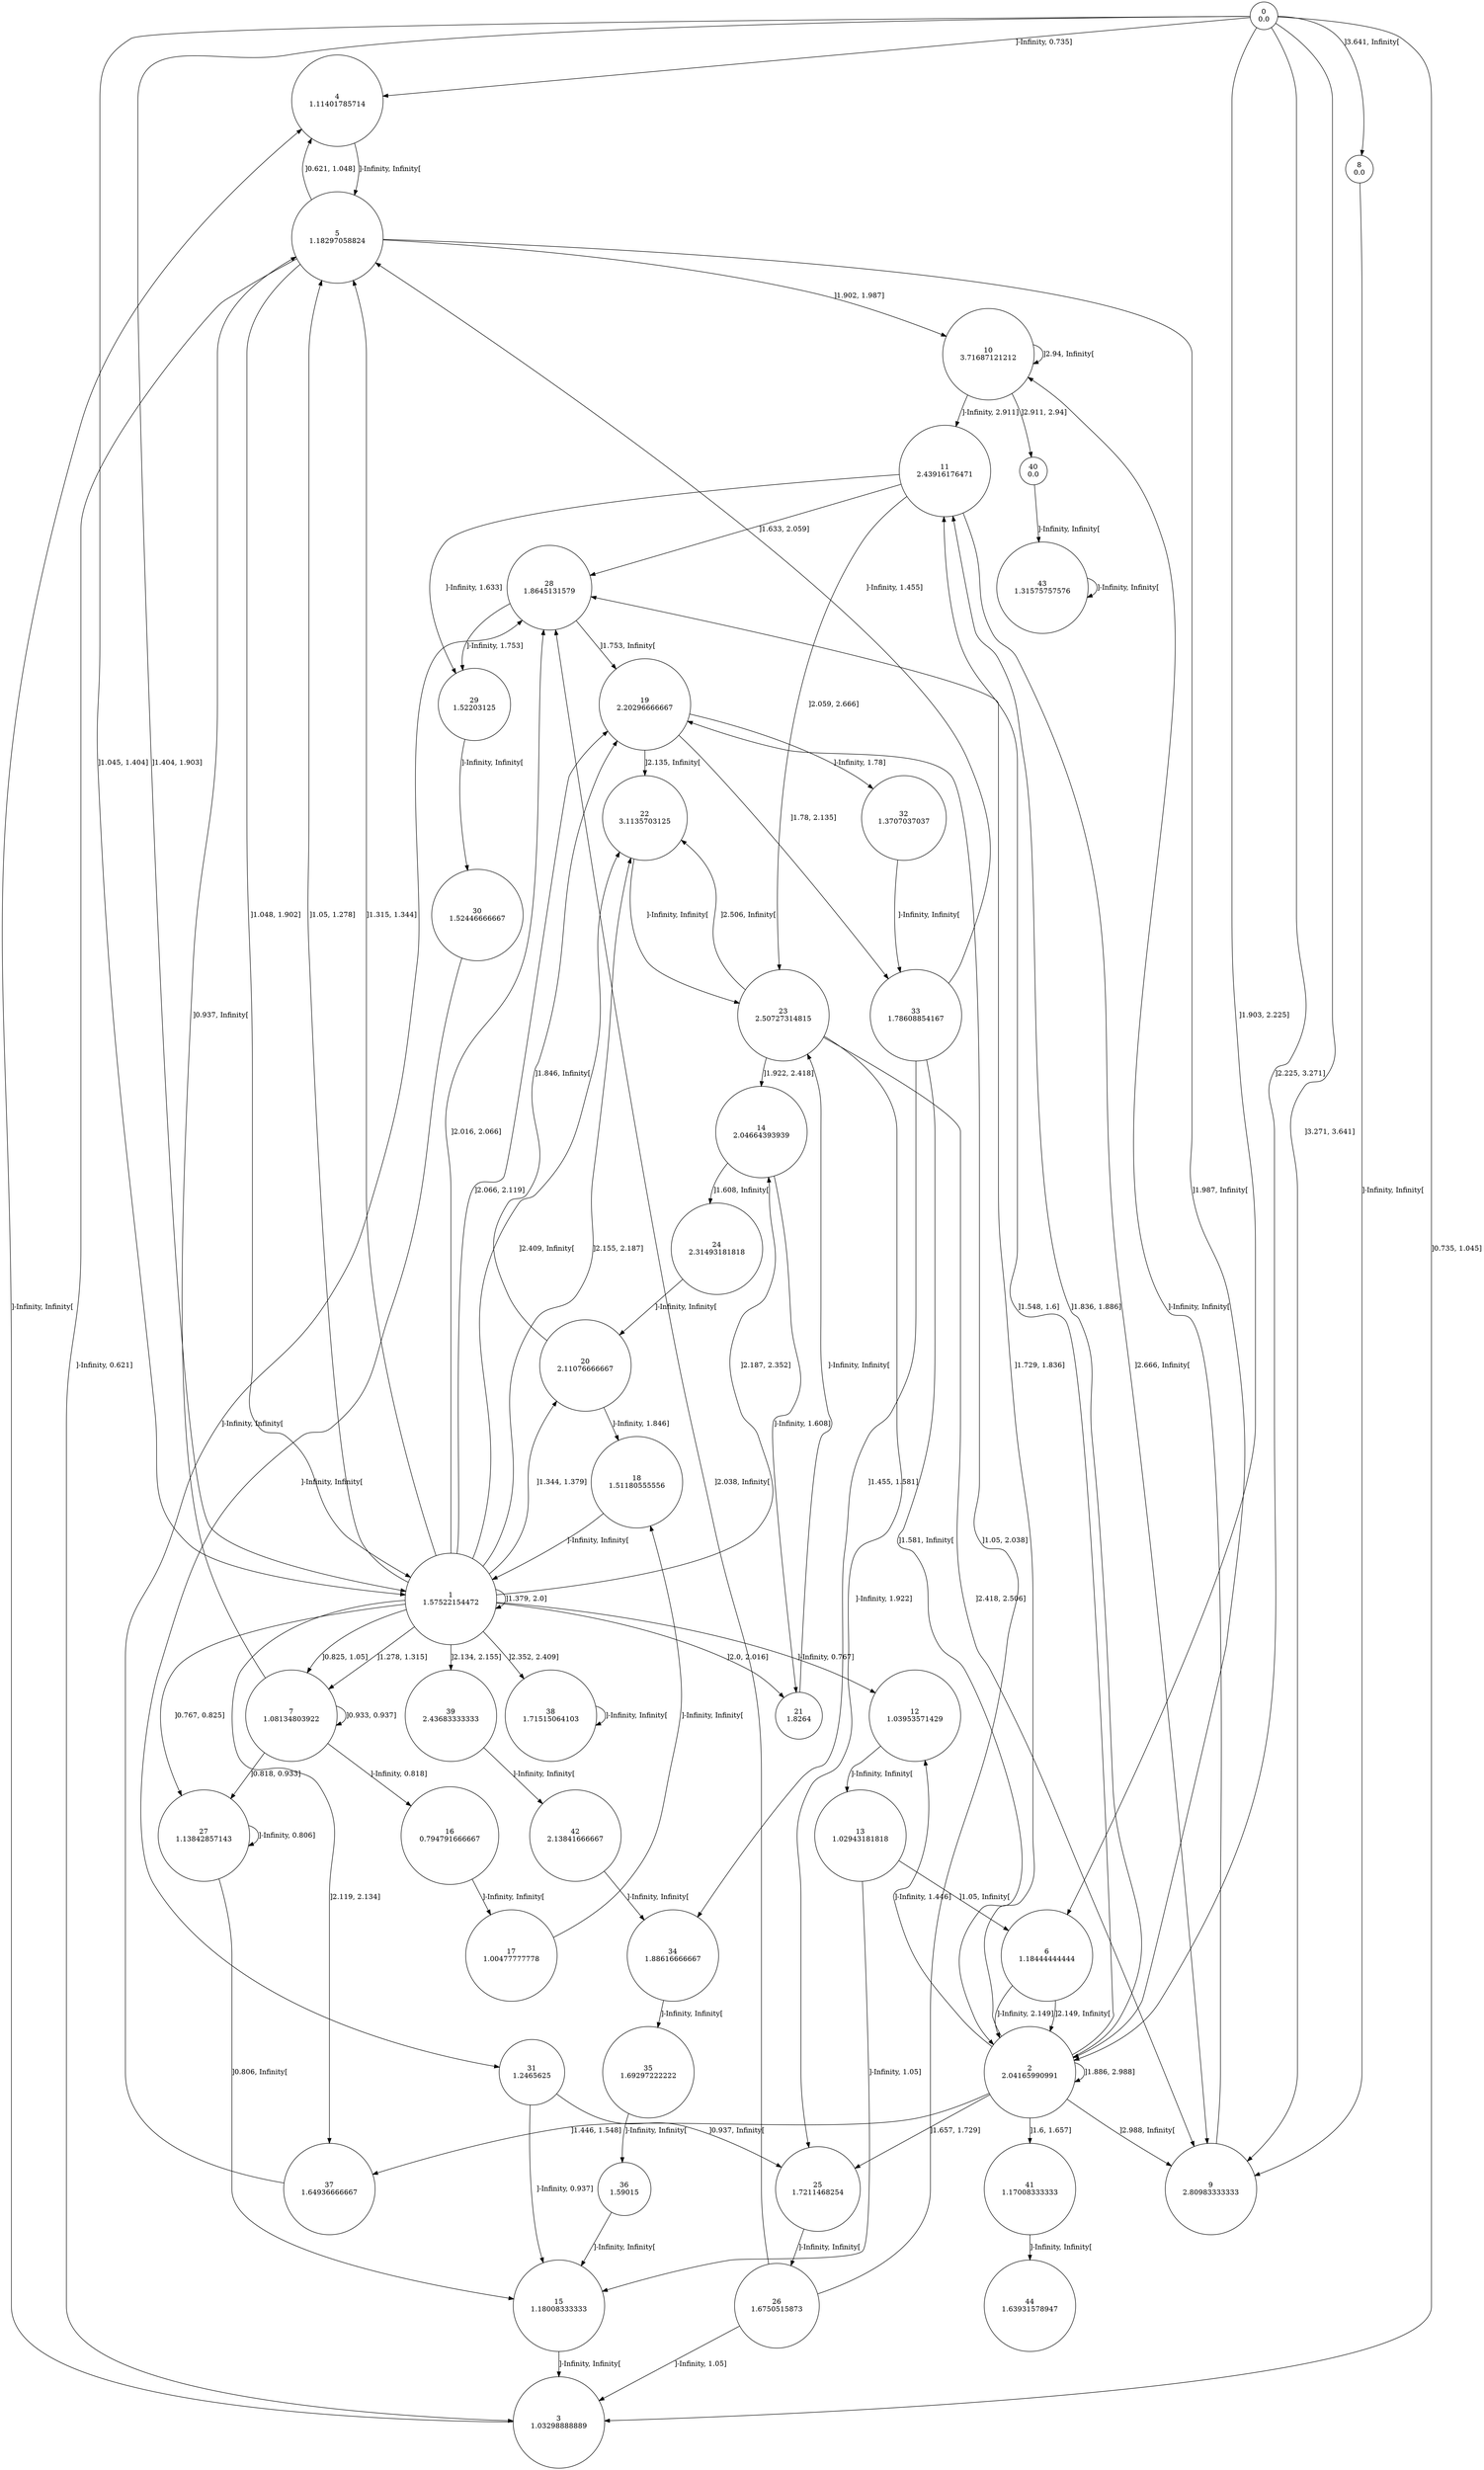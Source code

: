 digraph a {
0 [shape=circle, label="0\n0.0"];
	0 -> 4 [label="]-Infinity, 0.735]"];
	0 -> 3 [label="]0.735, 1.045]"];
	0 -> 1 [label="]1.045, 1.404]"];
	0 -> 1 [label="]1.404, 1.903]"];
	0 -> 6 [label="]1.903, 2.225]"];
	0 -> 2 [label="]2.225, 3.271]"];
	0 -> 9 [label="]3.271, 3.641]"];
	0 -> 8 [label="]3.641, Infinity["];
1 [shape=circle, label="1\n1.57522154472"];
	1 -> 12 [label="]-Infinity, 0.767]"];
	1 -> 27 [label="]0.767, 0.825]"];
	1 -> 7 [label="]0.825, 1.05]"];
	1 -> 5 [label="]1.05, 1.278]"];
	1 -> 7 [label="]1.278, 1.315]"];
	1 -> 5 [label="]1.315, 1.344]"];
	1 -> 20 [label="]1.344, 1.379]"];
	1 -> 1 [label="]1.379, 2.0]"];
	1 -> 21 [label="]2.0, 2.016]"];
	1 -> 28 [label="]2.016, 2.066]"];
	1 -> 19 [label="]2.066, 2.119]"];
	1 -> 37 [label="]2.119, 2.134]"];
	1 -> 39 [label="]2.134, 2.155]"];
	1 -> 22 [label="]2.155, 2.187]"];
	1 -> 14 [label="]2.187, 2.352]"];
	1 -> 38 [label="]2.352, 2.409]"];
	1 -> 22 [label="]2.409, Infinity["];
2 [shape=circle, label="2\n2.04165990991"];
	2 -> 12 [label="]-Infinity, 1.446]"];
	2 -> 37 [label="]1.446, 1.548]"];
	2 -> 11 [label="]1.548, 1.6]"];
	2 -> 41 [label="]1.6, 1.657]"];
	2 -> 25 [label="]1.657, 1.729]"];
	2 -> 28 [label="]1.729, 1.836]"];
	2 -> 11 [label="]1.836, 1.886]"];
	2 -> 2 [label="]1.886, 2.988]"];
	2 -> 9 [label="]2.988, Infinity["];
3 [shape=circle, label="3\n1.03298888889"];
	3 -> 4 [label="]-Infinity, Infinity["];
4 [shape=circle, label="4\n1.11401785714"];
	4 -> 5 [label="]-Infinity, Infinity["];
5 [shape=circle, label="5\n1.18297058824"];
	5 -> 3 [label="]-Infinity, 0.621]"];
	5 -> 4 [label="]0.621, 1.048]"];
	5 -> 1 [label="]1.048, 1.902]"];
	5 -> 10 [label="]1.902, 1.987]"];
	5 -> 2 [label="]1.987, Infinity["];
6 [shape=circle, label="6\n1.18444444444"];
	6 -> 2 [label="]-Infinity, 2.149]"];
	6 -> 2 [label="]2.149, Infinity["];
7 [shape=circle, label="7\n1.08134803922"];
	7 -> 16 [label="]-Infinity, 0.818]"];
	7 -> 27 [label="]0.818, 0.933]"];
	7 -> 7 [label="]0.933, 0.937]"];
	7 -> 5 [label="]0.937, Infinity["];
8 [shape=circle, label="8\n0.0"];
	8 -> 9 [label="]-Infinity, Infinity["];
9 [shape=circle, label="9\n2.80983333333"];
	9 -> 10 [label="]-Infinity, Infinity["];
10 [shape=circle, label="10\n3.71687121212"];
	10 -> 11 [label="]-Infinity, 2.911]"];
	10 -> 40 [label="]2.911, 2.94]"];
	10 -> 10 [label="]2.94, Infinity["];
11 [shape=circle, label="11\n2.43916176471"];
	11 -> 29 [label="]-Infinity, 1.633]"];
	11 -> 28 [label="]1.633, 2.059]"];
	11 -> 23 [label="]2.059, 2.666]"];
	11 -> 9 [label="]2.666, Infinity["];
12 [shape=circle, label="12\n1.03953571429"];
	12 -> 13 [label="]-Infinity, Infinity["];
13 [shape=circle, label="13\n1.02943181818"];
	13 -> 15 [label="]-Infinity, 1.05]"];
	13 -> 6 [label="]1.05, Infinity["];
14 [shape=circle, label="14\n2.04664393939"];
	14 -> 21 [label="]-Infinity, 1.608]"];
	14 -> 24 [label="]1.608, Infinity["];
15 [shape=circle, label="15\n1.18008333333"];
	15 -> 3 [label="]-Infinity, Infinity["];
16 [shape=circle, label="16\n0.794791666667"];
	16 -> 17 [label="]-Infinity, Infinity["];
17 [shape=circle, label="17\n1.00477777778"];
	17 -> 18 [label="]-Infinity, Infinity["];
18 [shape=circle, label="18\n1.51180555556"];
	18 -> 1 [label="]-Infinity, Infinity["];
19 [shape=circle, label="19\n2.20296666667"];
	19 -> 32 [label="]-Infinity, 1.78]"];
	19 -> 33 [label="]1.78, 2.135]"];
	19 -> 22 [label="]2.135, Infinity["];
20 [shape=circle, label="20\n2.11076666667"];
	20 -> 18 [label="]-Infinity, 1.846]"];
	20 -> 19 [label="]1.846, Infinity["];
21 [shape=circle, label="21\n1.8264"];
	21 -> 23 [label="]-Infinity, Infinity["];
22 [shape=circle, label="22\n3.1135703125"];
	22 -> 23 [label="]-Infinity, Infinity["];
23 [shape=circle, label="23\n2.50727314815"];
	23 -> 25 [label="]-Infinity, 1.922]"];
	23 -> 14 [label="]1.922, 2.418]"];
	23 -> 9 [label="]2.418, 2.506]"];
	23 -> 22 [label="]2.506, Infinity["];
24 [shape=circle, label="24\n2.31493181818"];
	24 -> 20 [label="]-Infinity, Infinity["];
25 [shape=circle, label="25\n1.7211468254"];
	25 -> 26 [label="]-Infinity, Infinity["];
26 [shape=circle, label="26\n1.6750515873"];
	26 -> 3 [label="]-Infinity, 1.05]"];
	26 -> 19 [label="]1.05, 2.038]"];
	26 -> 28 [label="]2.038, Infinity["];
27 [shape=circle, label="27\n1.13842857143"];
	27 -> 27 [label="]-Infinity, 0.806]"];
	27 -> 15 [label="]0.806, Infinity["];
28 [shape=circle, label="28\n1.8645131579"];
	28 -> 29 [label="]-Infinity, 1.753]"];
	28 -> 19 [label="]1.753, Infinity["];
29 [shape=circle, label="29\n1.52203125"];
	29 -> 30 [label="]-Infinity, Infinity["];
30 [shape=circle, label="30\n1.52446666667"];
	30 -> 31 [label="]-Infinity, Infinity["];
31 [shape=circle, label="31\n1.2465625"];
	31 -> 15 [label="]-Infinity, 0.937]"];
	31 -> 25 [label="]0.937, Infinity["];
32 [shape=circle, label="32\n1.3707037037"];
	32 -> 33 [label="]-Infinity, Infinity["];
33 [shape=circle, label="33\n1.78608854167"];
	33 -> 5 [label="]-Infinity, 1.455]"];
	33 -> 34 [label="]1.455, 1.581]"];
	33 -> 2 [label="]1.581, Infinity["];
34 [shape=circle, label="34\n1.88616666667"];
	34 -> 35 [label="]-Infinity, Infinity["];
35 [shape=circle, label="35\n1.69297222222"];
	35 -> 36 [label="]-Infinity, Infinity["];
36 [shape=circle, label="36\n1.59015"];
	36 -> 15 [label="]-Infinity, Infinity["];
37 [shape=circle, label="37\n1.64936666667"];
	37 -> 28 [label="]-Infinity, Infinity["];
38 [shape=circle, label="38\n1.71515064103"];
	38 -> 38 [label="]-Infinity, Infinity["];
39 [shape=circle, label="39\n2.43683333333"];
	39 -> 42 [label="]-Infinity, Infinity["];
40 [shape=circle, label="40\n0.0"];
	40 -> 43 [label="]-Infinity, Infinity["];
41 [shape=circle, label="41\n1.17008333333"];
	41 -> 44 [label="]-Infinity, Infinity["];
42 [shape=circle, label="42\n2.13841666667"];
	42 -> 34 [label="]-Infinity, Infinity["];
43 [shape=circle, label="43\n1.31575757576"];
	43 -> 43 [label="]-Infinity, Infinity["];
44 [shape=circle, label="44\n1.63931578947"];
}